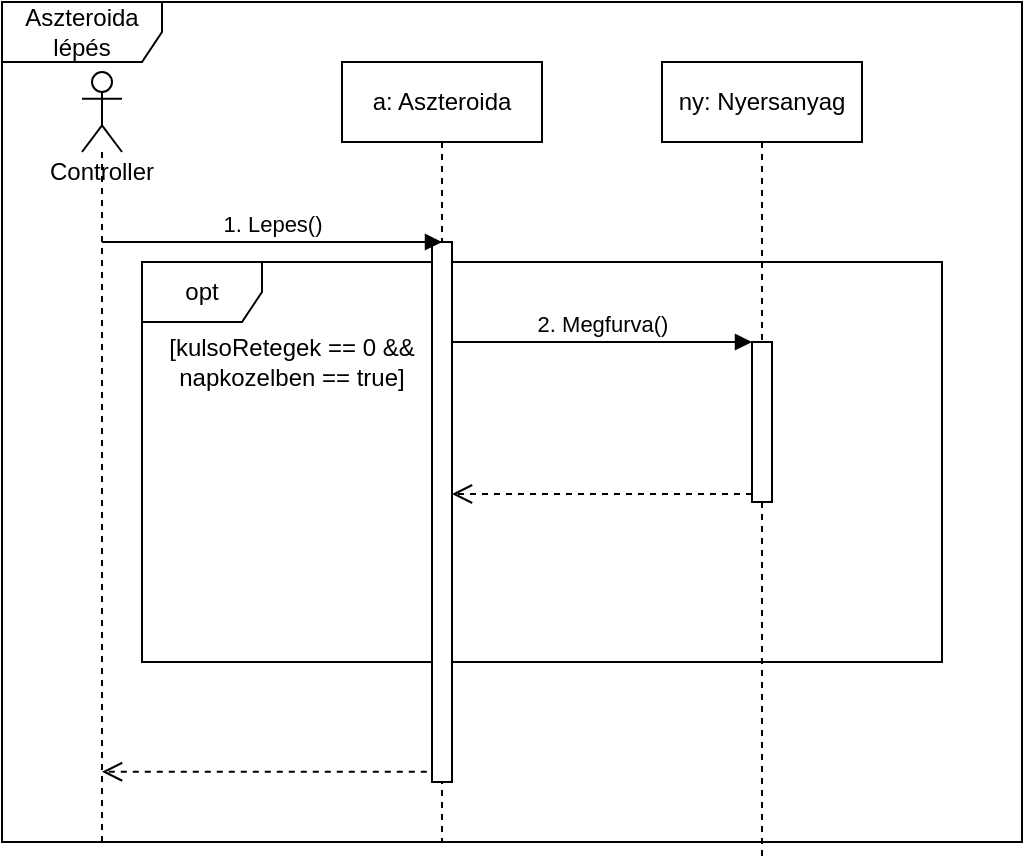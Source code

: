 <mxfile version="14.5.3" type="github">
  <diagram id="kgpKYQtTHZ0yAKxKKP6v" name="Page-1">
    <mxGraphModel dx="1038" dy="548" grid="1" gridSize="10" guides="1" tooltips="1" connect="1" arrows="1" fold="1" page="1" pageScale="1" pageWidth="850" pageHeight="1100" math="0" shadow="0">
      <root>
        <mxCell id="0" />
        <mxCell id="1" parent="0" />
        <mxCell id="QR9soYsz2g1UOoATqFUM-1" value="Aszteroida lépés" style="shape=umlFrame;whiteSpace=wrap;html=1;width=80;height=30;" vertex="1" parent="1">
          <mxGeometry x="70" y="50" width="510" height="420" as="geometry" />
        </mxCell>
        <mxCell id="QR9soYsz2g1UOoATqFUM-19" value="opt" style="shape=umlFrame;whiteSpace=wrap;html=1;" vertex="1" parent="1">
          <mxGeometry x="140" y="180" width="400" height="200" as="geometry" />
        </mxCell>
        <mxCell id="QR9soYsz2g1UOoATqFUM-2" value="a: Aszteroida" style="shape=umlLifeline;perimeter=lifelinePerimeter;whiteSpace=wrap;html=1;container=1;collapsible=0;recursiveResize=0;outlineConnect=0;" vertex="1" parent="1">
          <mxGeometry x="240" y="80" width="100" height="390" as="geometry" />
        </mxCell>
        <mxCell id="QR9soYsz2g1UOoATqFUM-3" value="" style="html=1;points=[];perimeter=orthogonalPerimeter;" vertex="1" parent="QR9soYsz2g1UOoATqFUM-2">
          <mxGeometry x="45" y="90" width="10" height="270" as="geometry" />
        </mxCell>
        <mxCell id="QR9soYsz2g1UOoATqFUM-6" value="1. Lepes()" style="html=1;verticalAlign=bottom;endArrow=block;" edge="1" parent="1" source="QR9soYsz2g1UOoATqFUM-10" target="QR9soYsz2g1UOoATqFUM-2">
          <mxGeometry width="80" relative="1" as="geometry">
            <mxPoint x="150" y="170" as="sourcePoint" />
            <mxPoint x="240" y="170" as="targetPoint" />
            <Array as="points">
              <mxPoint x="290" y="170" />
            </Array>
          </mxGeometry>
        </mxCell>
        <mxCell id="QR9soYsz2g1UOoATqFUM-7" value="" style="html=1;verticalAlign=bottom;endArrow=open;dashed=1;endSize=8;exitX=-0.26;exitY=0.981;exitDx=0;exitDy=0;exitPerimeter=0;" edge="1" parent="1" source="QR9soYsz2g1UOoATqFUM-3" target="QR9soYsz2g1UOoATqFUM-10">
          <mxGeometry relative="1" as="geometry">
            <mxPoint x="320" y="410" as="sourcePoint" />
            <mxPoint x="160" y="454" as="targetPoint" />
          </mxGeometry>
        </mxCell>
        <mxCell id="QR9soYsz2g1UOoATqFUM-8" value="ny: Nyersanyag" style="shape=umlLifeline;perimeter=lifelinePerimeter;whiteSpace=wrap;html=1;container=1;collapsible=0;recursiveResize=0;outlineConnect=0;" vertex="1" parent="1">
          <mxGeometry x="400" y="80" width="100" height="400" as="geometry" />
        </mxCell>
        <mxCell id="QR9soYsz2g1UOoATqFUM-21" value="" style="html=1;points=[];perimeter=orthogonalPerimeter;" vertex="1" parent="QR9soYsz2g1UOoATqFUM-8">
          <mxGeometry x="45" y="140" width="10" height="80" as="geometry" />
        </mxCell>
        <mxCell id="QR9soYsz2g1UOoATqFUM-10" value="Controller" style="shape=umlLifeline;participant=umlActor;perimeter=lifelinePerimeter;whiteSpace=wrap;html=1;container=1;collapsible=0;recursiveResize=0;verticalAlign=top;spacingTop=36;outlineConnect=0;" vertex="1" parent="1">
          <mxGeometry x="110" y="85" width="20" height="385" as="geometry" />
        </mxCell>
        <mxCell id="QR9soYsz2g1UOoATqFUM-20" value="[kulsoRetegek == 0 &amp;amp;&amp;amp; napkozelben == true]" style="text;html=1;strokeColor=none;fillColor=none;align=center;verticalAlign=middle;whiteSpace=wrap;rounded=0;" vertex="1" parent="1">
          <mxGeometry x="150" y="220" width="130" height="20" as="geometry" />
        </mxCell>
        <mxCell id="QR9soYsz2g1UOoATqFUM-22" value="2. Megfurva()" style="html=1;verticalAlign=bottom;endArrow=block;entryX=0;entryY=0;" edge="1" target="QR9soYsz2g1UOoATqFUM-21" parent="1" source="QR9soYsz2g1UOoATqFUM-3">
          <mxGeometry relative="1" as="geometry">
            <mxPoint x="380" y="220" as="sourcePoint" />
          </mxGeometry>
        </mxCell>
        <mxCell id="QR9soYsz2g1UOoATqFUM-23" value="" style="html=1;verticalAlign=bottom;endArrow=open;dashed=1;endSize=8;exitX=0;exitY=0.95;" edge="1" source="QR9soYsz2g1UOoATqFUM-21" parent="1" target="QR9soYsz2g1UOoATqFUM-3">
          <mxGeometry relative="1" as="geometry">
            <mxPoint x="380" y="296" as="targetPoint" />
          </mxGeometry>
        </mxCell>
      </root>
    </mxGraphModel>
  </diagram>
</mxfile>
